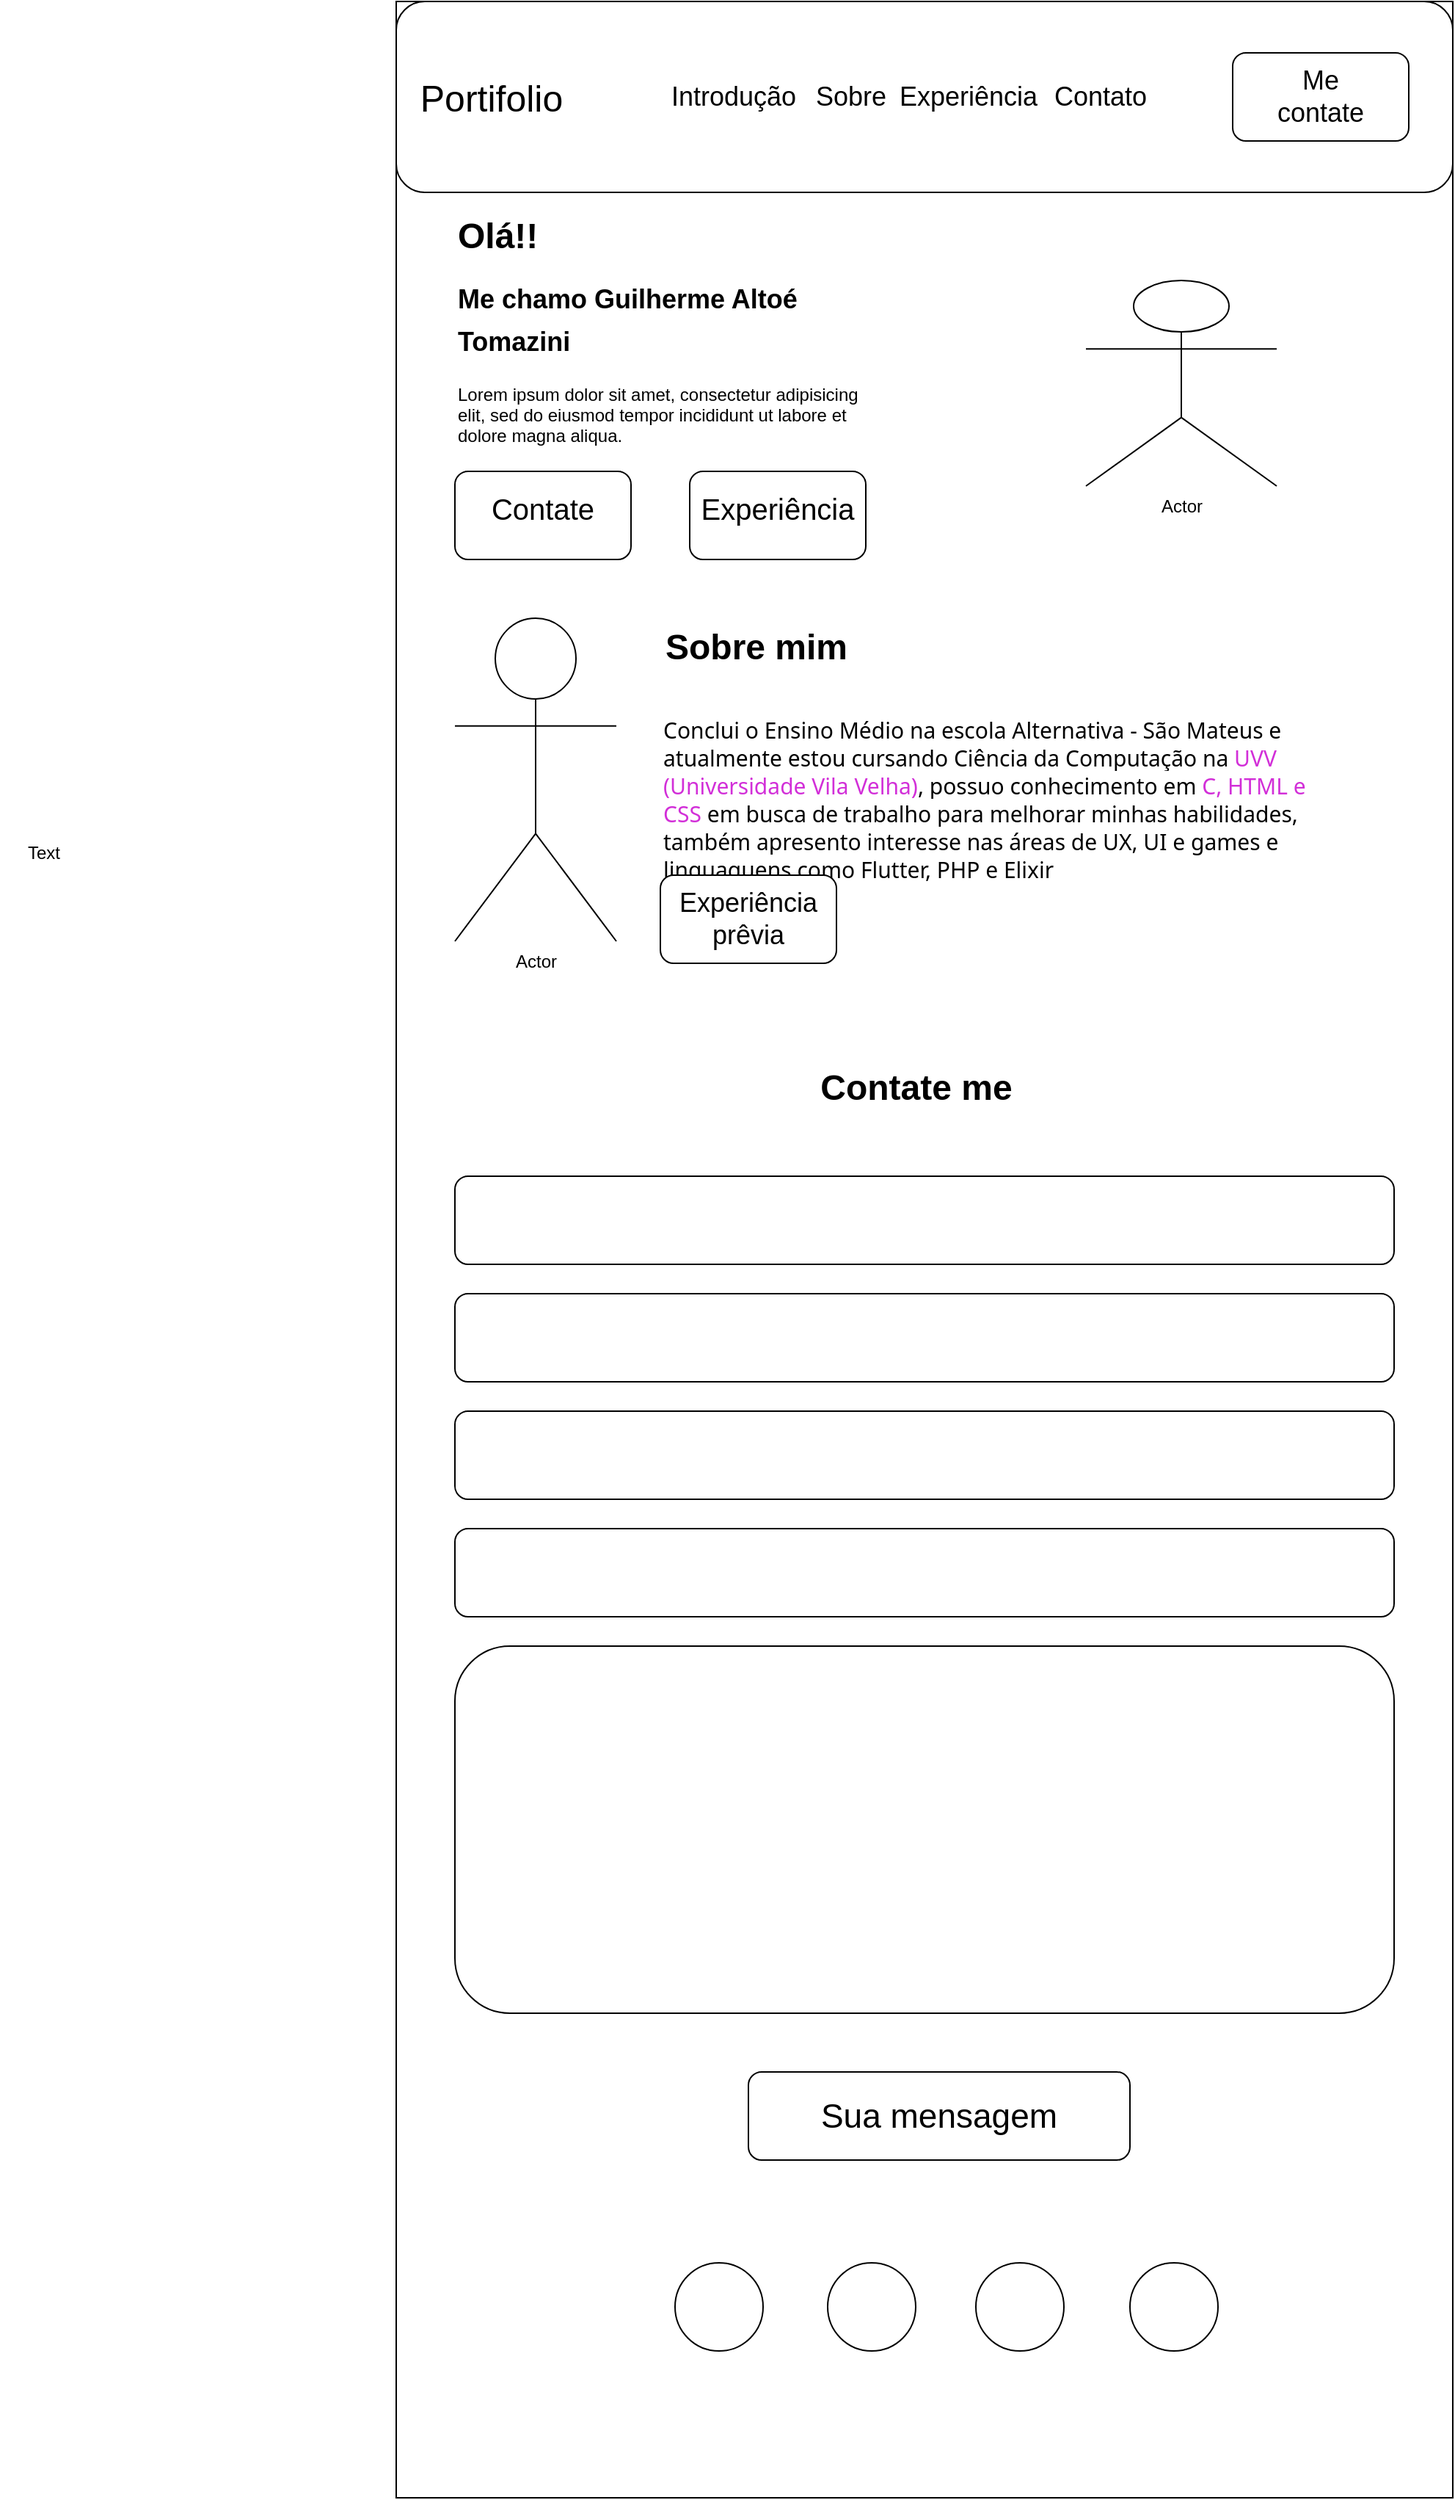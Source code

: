 <mxfile version="24.2.7" type="github">
  <diagram name="Página-1" id="OPKHL-PTMxPMiVa4qWIl">
    <mxGraphModel dx="2491" dy="946" grid="1" gridSize="10" guides="1" tooltips="1" connect="1" arrows="1" fold="1" page="1" pageScale="1" pageWidth="827" pageHeight="1169" math="0" shadow="0">
      <root>
        <mxCell id="0" />
        <mxCell id="1" parent="0" />
        <mxCell id="TG7pPqF5tW64ksXT5Bha-1" value="" style="rounded=0;whiteSpace=wrap;html=1;" vertex="1" parent="1">
          <mxGeometry x="60" y="20" width="720" height="1700" as="geometry" />
        </mxCell>
        <mxCell id="TG7pPqF5tW64ksXT5Bha-2" value="" style="rounded=1;whiteSpace=wrap;html=1;" vertex="1" parent="1">
          <mxGeometry x="60" y="20" width="720" height="130" as="geometry" />
        </mxCell>
        <mxCell id="TG7pPqF5tW64ksXT5Bha-3" value="&lt;font style=&quot;font-size: 25px;&quot;&gt;Portifolio&lt;/font&gt;" style="text;html=1;align=center;verticalAlign=middle;whiteSpace=wrap;rounded=0;" vertex="1" parent="1">
          <mxGeometry x="70" y="25" width="110" height="120" as="geometry" />
        </mxCell>
        <mxCell id="TG7pPqF5tW64ksXT5Bha-4" value="&lt;font style=&quot;font-size: 18px;&quot;&gt;Introdução&lt;/font&gt;" style="text;html=1;align=center;verticalAlign=middle;whiteSpace=wrap;rounded=0;" vertex="1" parent="1">
          <mxGeometry x="260" y="70" width="60" height="30" as="geometry" />
        </mxCell>
        <mxCell id="TG7pPqF5tW64ksXT5Bha-5" value="&lt;font style=&quot;font-size: 18px;&quot;&gt;Contato&lt;/font&gt;" style="text;html=1;align=center;verticalAlign=middle;whiteSpace=wrap;rounded=0;" vertex="1" parent="1">
          <mxGeometry x="510" y="70" width="60" height="30" as="geometry" />
        </mxCell>
        <mxCell id="TG7pPqF5tW64ksXT5Bha-7" value="&lt;font style=&quot;font-size: 18px;&quot;&gt;Experiência&lt;/font&gt;" style="text;html=1;align=center;verticalAlign=middle;whiteSpace=wrap;rounded=0;" vertex="1" parent="1">
          <mxGeometry x="420" y="70" width="60" height="30" as="geometry" />
        </mxCell>
        <mxCell id="TG7pPqF5tW64ksXT5Bha-8" value="&lt;font style=&quot;font-size: 18px;&quot;&gt;Sobre&lt;/font&gt;" style="text;html=1;align=center;verticalAlign=middle;whiteSpace=wrap;rounded=0;" vertex="1" parent="1">
          <mxGeometry x="340" y="70" width="60" height="30" as="geometry" />
        </mxCell>
        <mxCell id="TG7pPqF5tW64ksXT5Bha-11" value="" style="rounded=1;whiteSpace=wrap;html=1;" vertex="1" parent="1">
          <mxGeometry x="630" y="55" width="120" height="60" as="geometry" />
        </mxCell>
        <mxCell id="TG7pPqF5tW64ksXT5Bha-13" value="&lt;font style=&quot;font-size: 18px;&quot;&gt;Me contate&lt;/font&gt;" style="text;html=1;align=center;verticalAlign=middle;whiteSpace=wrap;rounded=0;" vertex="1" parent="1">
          <mxGeometry x="660" y="70" width="60" height="30" as="geometry" />
        </mxCell>
        <mxCell id="TG7pPqF5tW64ksXT5Bha-14" value="&lt;h1 style=&quot;margin-top: 0px;&quot;&gt;&lt;font style=&quot;font-size: 18px;&quot;&gt;Me chamo Guilherme Altoé Tomazini&lt;/font&gt;&lt;/h1&gt;&lt;p&gt;Lorem ipsum dolor sit amet, consectetur adipisicing elit, sed do eiusmod tempor incididunt ut labore et dolore magna aliqua.&lt;/p&gt;" style="text;html=1;whiteSpace=wrap;overflow=hidden;rounded=0;" vertex="1" parent="1">
          <mxGeometry x="100" y="200" width="280" height="130" as="geometry" />
        </mxCell>
        <mxCell id="TG7pPqF5tW64ksXT5Bha-15" value="" style="rounded=1;whiteSpace=wrap;html=1;" vertex="1" parent="1">
          <mxGeometry x="100" y="340" width="120" height="60" as="geometry" />
        </mxCell>
        <mxCell id="TG7pPqF5tW64ksXT5Bha-16" value="" style="rounded=1;whiteSpace=wrap;html=1;" vertex="1" parent="1">
          <mxGeometry x="260" y="340" width="120" height="60" as="geometry" />
        </mxCell>
        <mxCell id="TG7pPqF5tW64ksXT5Bha-17" value="Actor" style="shape=umlActor;verticalLabelPosition=bottom;verticalAlign=top;html=1;outlineConnect=0;" vertex="1" parent="1">
          <mxGeometry x="530" y="210" width="130" height="140" as="geometry" />
        </mxCell>
        <mxCell id="TG7pPqF5tW64ksXT5Bha-18" value="&lt;font style=&quot;font-size: 20px;&quot;&gt;Contate&lt;/font&gt;" style="text;html=1;align=center;verticalAlign=middle;whiteSpace=wrap;rounded=0;" vertex="1" parent="1">
          <mxGeometry x="130" y="350" width="60" height="30" as="geometry" />
        </mxCell>
        <mxCell id="TG7pPqF5tW64ksXT5Bha-19" value="&lt;font style=&quot;font-size: 20px;&quot;&gt;Experiência&lt;/font&gt;" style="text;html=1;align=center;verticalAlign=middle;whiteSpace=wrap;rounded=0;" vertex="1" parent="1">
          <mxGeometry x="290" y="350" width="60" height="30" as="geometry" />
        </mxCell>
        <mxCell id="TG7pPqF5tW64ksXT5Bha-20" value="Actor" style="shape=umlActor;verticalLabelPosition=bottom;verticalAlign=top;html=1;outlineConnect=0;" vertex="1" parent="1">
          <mxGeometry x="100" y="440" width="110" height="220" as="geometry" />
        </mxCell>
        <mxCell id="TG7pPqF5tW64ksXT5Bha-21" value="&lt;h1 style=&quot;margin-top: 0px; font-size: 15px;&quot;&gt;&lt;span style=&quot;font-family: system-ui, -apple-system, BlinkMacSystemFont, &amp;quot;Segoe UI&amp;quot;, Roboto, Oxygen, Ubuntu, Cantarell, &amp;quot;Open Sans&amp;quot;, &amp;quot;Helvetica Neue&amp;quot;, sans-serif; font-weight: 400; background-color: rgb(255, 255, 255);&quot;&gt;Conclui o Ensino Médio na escola Alternativa - São Mateus e atualmente estou cursando Ciência da Computação na&amp;nbsp;&lt;/span&gt;&lt;span style=&quot;font-family: system-ui, -apple-system, BlinkMacSystemFont, &amp;quot;Segoe UI&amp;quot;, Roboto, Oxygen, Ubuntu, Cantarell, &amp;quot;Open Sans&amp;quot;, &amp;quot;Helvetica Neue&amp;quot;, sans-serif; margin: 0px; padding: 0px; box-sizing: border-box; list-style: none; color: rgb(210, 47, 216); font-weight: 400; background-color: rgb(255, 255, 255);&quot;&gt;UVV (Universidade Vila Velha)&lt;/span&gt;&lt;span style=&quot;font-family: system-ui, -apple-system, BlinkMacSystemFont, &amp;quot;Segoe UI&amp;quot;, Roboto, Oxygen, Ubuntu, Cantarell, &amp;quot;Open Sans&amp;quot;, &amp;quot;Helvetica Neue&amp;quot;, sans-serif; font-weight: 400; background-color: rgb(255, 255, 255);&quot;&gt;, possuo conhecimento em&amp;nbsp;&lt;/span&gt;&lt;span style=&quot;font-family: system-ui, -apple-system, BlinkMacSystemFont, &amp;quot;Segoe UI&amp;quot;, Roboto, Oxygen, Ubuntu, Cantarell, &amp;quot;Open Sans&amp;quot;, &amp;quot;Helvetica Neue&amp;quot;, sans-serif; margin: 0px; padding: 0px; box-sizing: border-box; list-style: none; color: rgb(210, 47, 216); font-weight: 400; background-color: rgb(255, 255, 255);&quot;&gt;C, HTML e CSS&lt;/span&gt;&lt;span style=&quot;font-family: system-ui, -apple-system, BlinkMacSystemFont, &amp;quot;Segoe UI&amp;quot;, Roboto, Oxygen, Ubuntu, Cantarell, &amp;quot;Open Sans&amp;quot;, &amp;quot;Helvetica Neue&amp;quot;, sans-serif; font-weight: 400; background-color: rgb(255, 255, 255);&quot;&gt;&amp;nbsp;em busca de trabalho para melhorar minhas habilidades, também apresento interesse nas áreas de UX, UI e games e linguaguens como Flutter, PHP e Elixir&lt;/span&gt;&lt;br&gt;&lt;/h1&gt;" style="text;html=1;whiteSpace=wrap;overflow=hidden;rounded=0;" vertex="1" parent="1">
          <mxGeometry x="240" y="500" width="490" height="120" as="geometry" />
        </mxCell>
        <mxCell id="TG7pPqF5tW64ksXT5Bha-22" value="Olá!!" style="text;strokeColor=none;fillColor=none;html=1;fontSize=24;fontStyle=1;verticalAlign=middle;align=left;" vertex="1" parent="1">
          <mxGeometry x="100" y="160" width="100" height="40" as="geometry" />
        </mxCell>
        <mxCell id="TG7pPqF5tW64ksXT5Bha-23" value="Text" style="text;html=1;align=center;verticalAlign=middle;whiteSpace=wrap;rounded=0;" vertex="1" parent="1">
          <mxGeometry x="-210" y="585" width="60" height="30" as="geometry" />
        </mxCell>
        <mxCell id="TG7pPqF5tW64ksXT5Bha-25" value="Contate me" style="text;strokeColor=none;fillColor=none;html=1;fontSize=24;fontStyle=1;verticalAlign=middle;align=center;" vertex="1" parent="1">
          <mxGeometry x="364" y="740" width="100" height="40" as="geometry" />
        </mxCell>
        <mxCell id="TG7pPqF5tW64ksXT5Bha-26" value="Sobre mim" style="text;strokeColor=none;fillColor=none;html=1;fontSize=24;fontStyle=1;verticalAlign=middle;align=center;" vertex="1" parent="1">
          <mxGeometry x="240" y="430" width="130" height="60" as="geometry" />
        </mxCell>
        <mxCell id="TG7pPqF5tW64ksXT5Bha-27" value="&lt;font style=&quot;font-size: 18px;&quot;&gt;Experiência prêvia&lt;/font&gt;" style="rounded=1;whiteSpace=wrap;html=1;" vertex="1" parent="1">
          <mxGeometry x="240" y="615" width="120" height="60" as="geometry" />
        </mxCell>
        <mxCell id="TG7pPqF5tW64ksXT5Bha-28" style="edgeStyle=orthogonalEdgeStyle;rounded=0;orthogonalLoop=1;jettySize=auto;html=1;exitX=0.5;exitY=1;exitDx=0;exitDy=0;" edge="1" parent="1" source="TG7pPqF5tW64ksXT5Bha-19" target="TG7pPqF5tW64ksXT5Bha-19">
          <mxGeometry relative="1" as="geometry" />
        </mxCell>
        <mxCell id="TG7pPqF5tW64ksXT5Bha-29" value="" style="rounded=1;whiteSpace=wrap;html=1;" vertex="1" parent="1">
          <mxGeometry x="100" y="820" width="640" height="60" as="geometry" />
        </mxCell>
        <mxCell id="TG7pPqF5tW64ksXT5Bha-30" value="" style="rounded=1;whiteSpace=wrap;html=1;" vertex="1" parent="1">
          <mxGeometry x="100" y="900" width="640" height="60" as="geometry" />
        </mxCell>
        <mxCell id="TG7pPqF5tW64ksXT5Bha-31" value="" style="rounded=1;whiteSpace=wrap;html=1;" vertex="1" parent="1">
          <mxGeometry x="100" y="980" width="640" height="60" as="geometry" />
        </mxCell>
        <mxCell id="TG7pPqF5tW64ksXT5Bha-32" value="" style="rounded=1;whiteSpace=wrap;html=1;" vertex="1" parent="1">
          <mxGeometry x="100" y="1060" width="640" height="60" as="geometry" />
        </mxCell>
        <mxCell id="TG7pPqF5tW64ksXT5Bha-33" value="" style="rounded=1;whiteSpace=wrap;html=1;" vertex="1" parent="1">
          <mxGeometry x="100" y="1140" width="640" height="250" as="geometry" />
        </mxCell>
        <mxCell id="TG7pPqF5tW64ksXT5Bha-34" value="&lt;font style=&quot;font-size: 23px;&quot;&gt;Sua mensagem&lt;/font&gt;" style="rounded=1;whiteSpace=wrap;html=1;" vertex="1" parent="1">
          <mxGeometry x="300" y="1430" width="260" height="60" as="geometry" />
        </mxCell>
        <mxCell id="TG7pPqF5tW64ksXT5Bha-35" value="" style="ellipse;whiteSpace=wrap;html=1;aspect=fixed;" vertex="1" parent="1">
          <mxGeometry x="250" y="1560" width="60" height="60" as="geometry" />
        </mxCell>
        <mxCell id="TG7pPqF5tW64ksXT5Bha-36" value="" style="ellipse;whiteSpace=wrap;html=1;aspect=fixed;" vertex="1" parent="1">
          <mxGeometry x="354" y="1560" width="60" height="60" as="geometry" />
        </mxCell>
        <mxCell id="TG7pPqF5tW64ksXT5Bha-38" value="" style="ellipse;whiteSpace=wrap;html=1;aspect=fixed;" vertex="1" parent="1">
          <mxGeometry x="560" y="1560" width="60" height="60" as="geometry" />
        </mxCell>
        <mxCell id="TG7pPqF5tW64ksXT5Bha-39" value="" style="ellipse;whiteSpace=wrap;html=1;aspect=fixed;" vertex="1" parent="1">
          <mxGeometry x="455" y="1560" width="60" height="60" as="geometry" />
        </mxCell>
      </root>
    </mxGraphModel>
  </diagram>
</mxfile>
